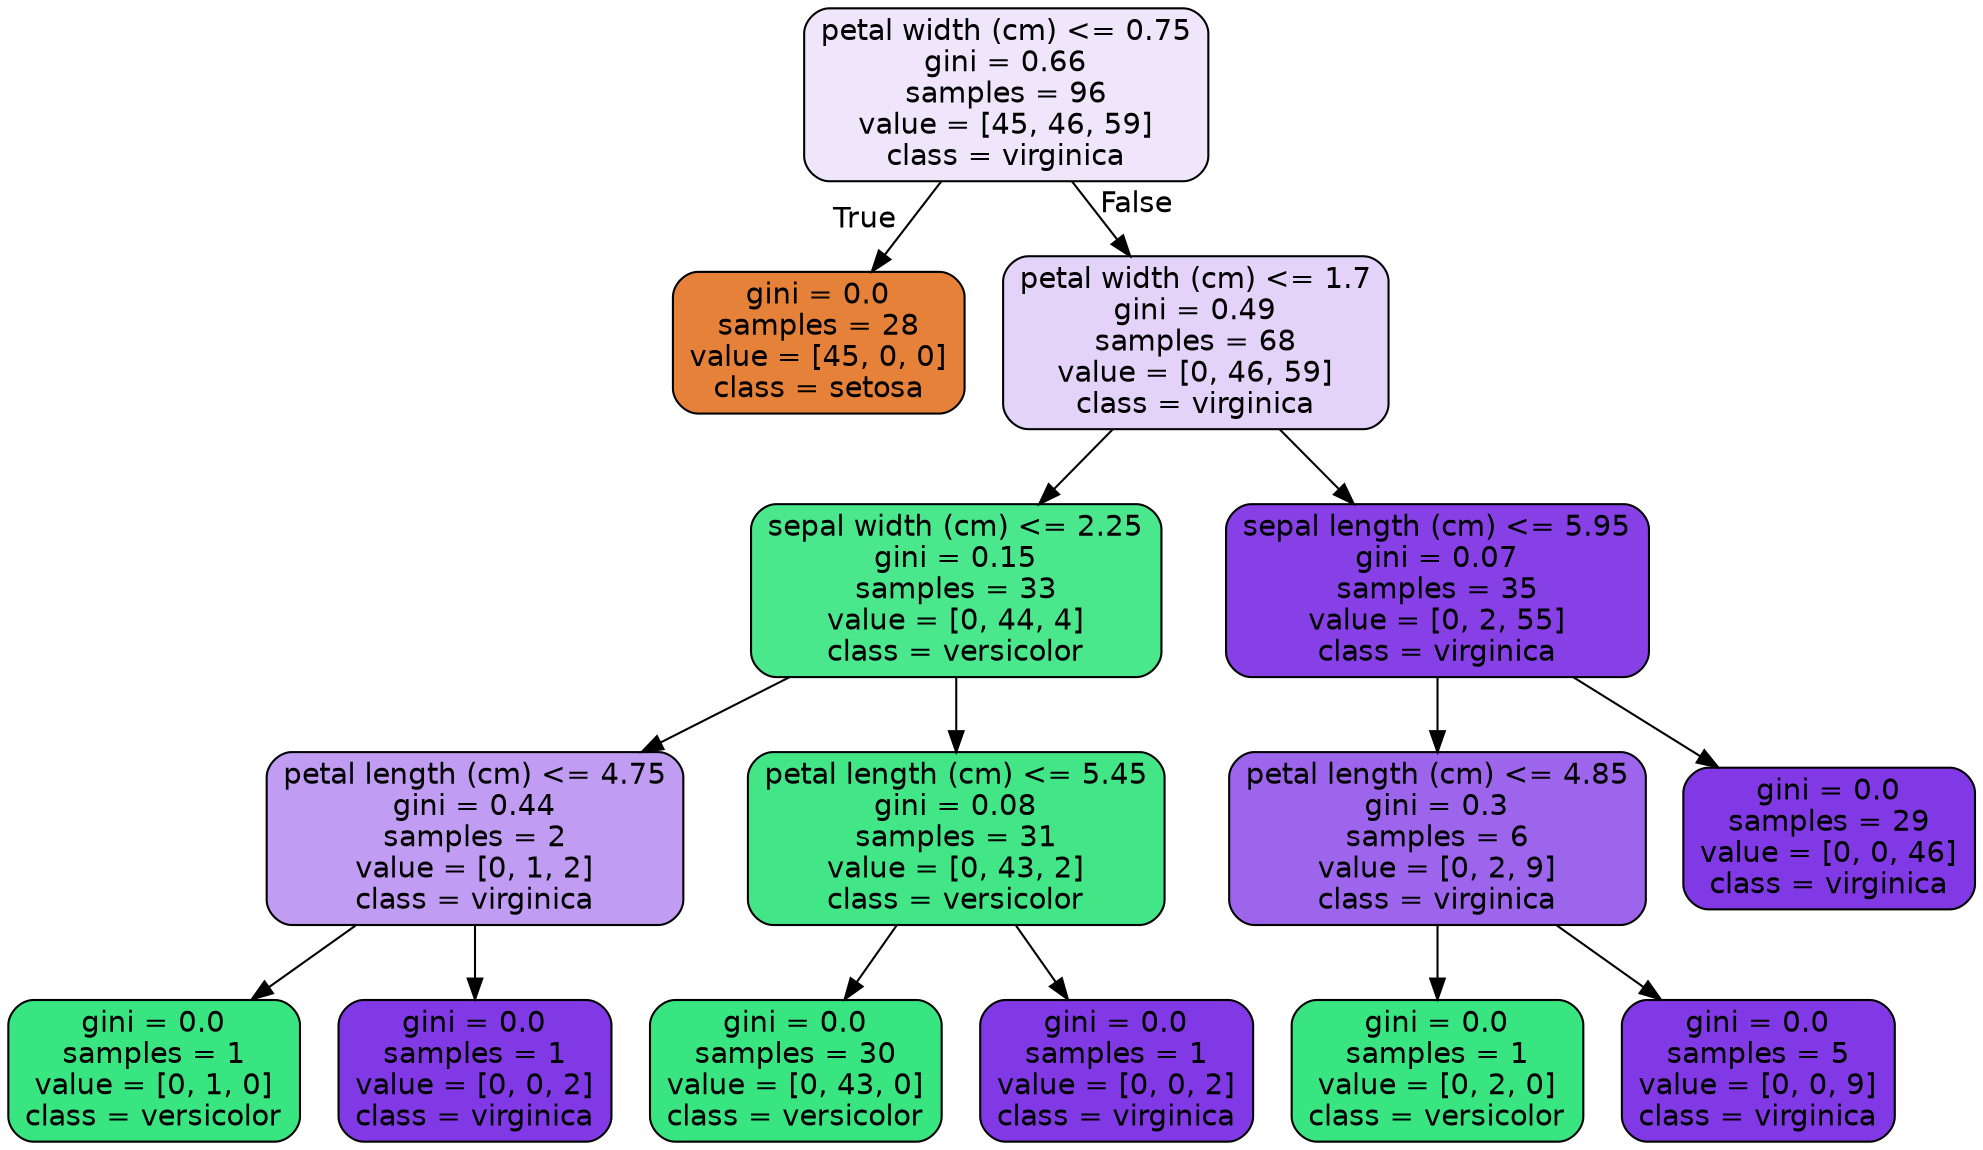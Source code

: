 digraph Tree {
node [shape=box, style="filled, rounded", color="black", fontname="helvetica"] ;
edge [fontname="helvetica"] ;
0 [label="petal width (cm) <= 0.75\ngini = 0.66\nsamples = 96\nvalue = [45, 46, 59]\nclass = virginica", fillcolor="#efe6fc"] ;
1 [label="gini = 0.0\nsamples = 28\nvalue = [45, 0, 0]\nclass = setosa", fillcolor="#e58139"] ;
0 -> 1 [labeldistance=2.5, labelangle=45, headlabel="True"] ;
2 [label="petal width (cm) <= 1.7\ngini = 0.49\nsamples = 68\nvalue = [0, 46, 59]\nclass = virginica", fillcolor="#e3d3f9"] ;
0 -> 2 [labeldistance=2.5, labelangle=-45, headlabel="False"] ;
3 [label="sepal width (cm) <= 2.25\ngini = 0.15\nsamples = 33\nvalue = [0, 44, 4]\nclass = versicolor", fillcolor="#4be78c"] ;
2 -> 3 ;
4 [label="petal length (cm) <= 4.75\ngini = 0.44\nsamples = 2\nvalue = [0, 1, 2]\nclass = virginica", fillcolor="#c09cf2"] ;
3 -> 4 ;
5 [label="gini = 0.0\nsamples = 1\nvalue = [0, 1, 0]\nclass = versicolor", fillcolor="#39e581"] ;
4 -> 5 ;
6 [label="gini = 0.0\nsamples = 1\nvalue = [0, 0, 2]\nclass = virginica", fillcolor="#8139e5"] ;
4 -> 6 ;
7 [label="petal length (cm) <= 5.45\ngini = 0.08\nsamples = 31\nvalue = [0, 43, 2]\nclass = versicolor", fillcolor="#42e687"] ;
3 -> 7 ;
8 [label="gini = 0.0\nsamples = 30\nvalue = [0, 43, 0]\nclass = versicolor", fillcolor="#39e581"] ;
7 -> 8 ;
9 [label="gini = 0.0\nsamples = 1\nvalue = [0, 0, 2]\nclass = virginica", fillcolor="#8139e5"] ;
7 -> 9 ;
10 [label="sepal length (cm) <= 5.95\ngini = 0.07\nsamples = 35\nvalue = [0, 2, 55]\nclass = virginica", fillcolor="#8640e6"] ;
2 -> 10 ;
11 [label="petal length (cm) <= 4.85\ngini = 0.3\nsamples = 6\nvalue = [0, 2, 9]\nclass = virginica", fillcolor="#9d65eb"] ;
10 -> 11 ;
12 [label="gini = 0.0\nsamples = 1\nvalue = [0, 2, 0]\nclass = versicolor", fillcolor="#39e581"] ;
11 -> 12 ;
13 [label="gini = 0.0\nsamples = 5\nvalue = [0, 0, 9]\nclass = virginica", fillcolor="#8139e5"] ;
11 -> 13 ;
14 [label="gini = 0.0\nsamples = 29\nvalue = [0, 0, 46]\nclass = virginica", fillcolor="#8139e5"] ;
10 -> 14 ;
}